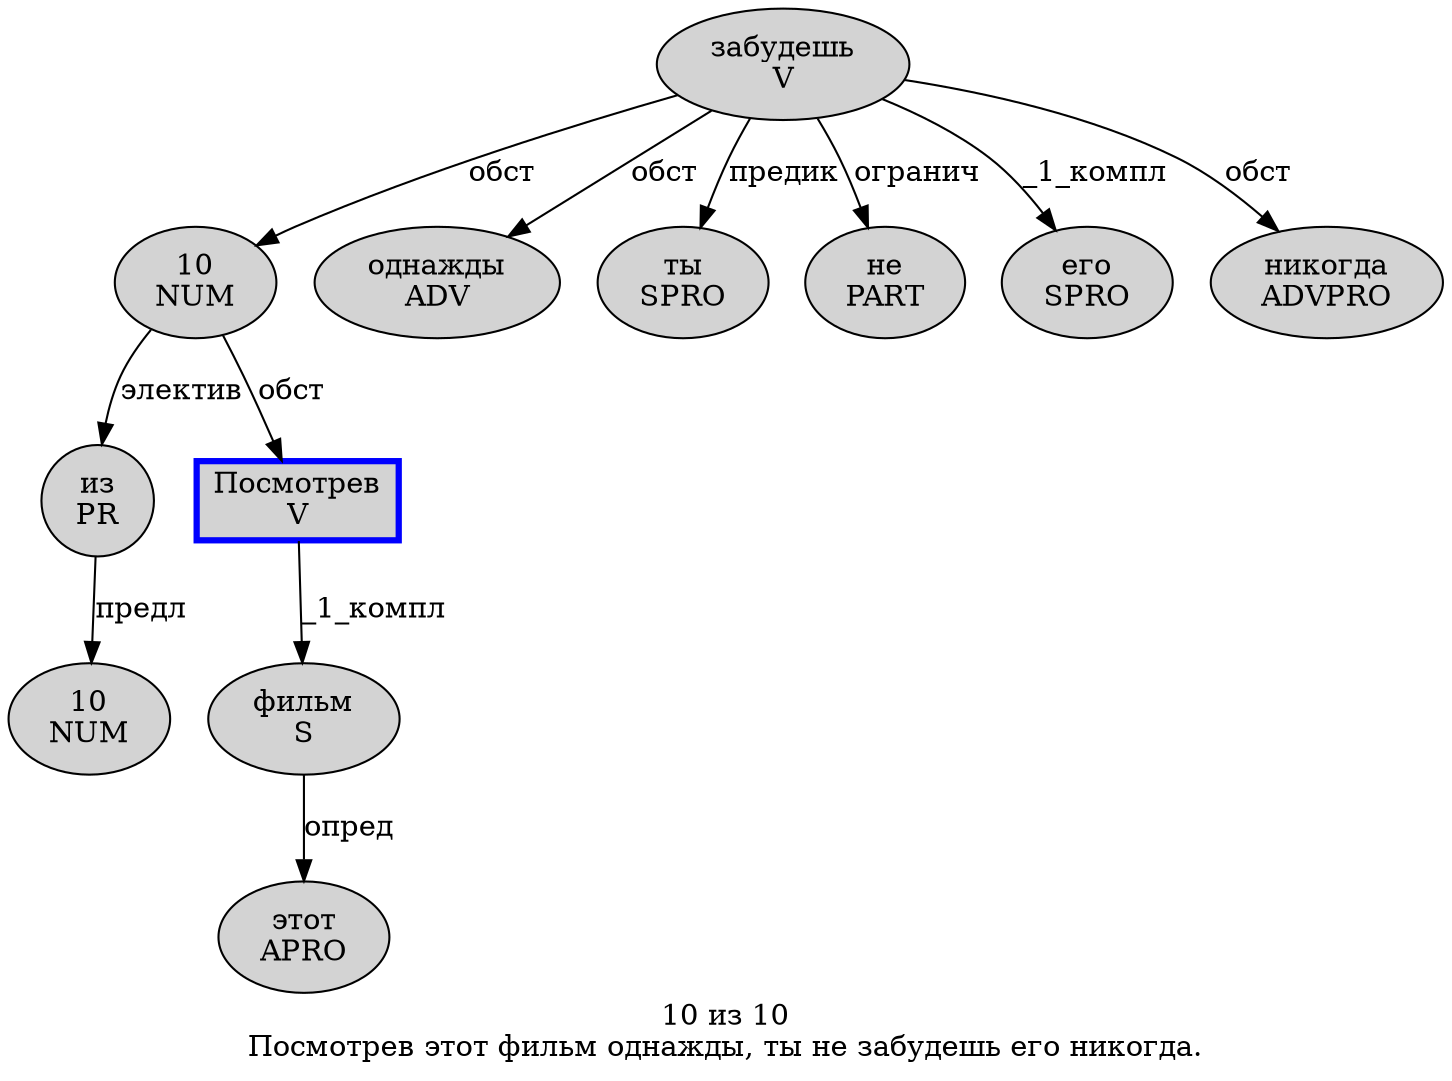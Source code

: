 digraph SENTENCE_1658 {
	graph [label="10 из 10
Посмотрев этот фильм однажды, ты не забудешь его никогда."]
	node [style=filled]
		0 [label="10
NUM" color="" fillcolor=lightgray penwidth=1 shape=ellipse]
		1 [label="из
PR" color="" fillcolor=lightgray penwidth=1 shape=ellipse]
		2 [label="10
NUM" color="" fillcolor=lightgray penwidth=1 shape=ellipse]
		3 [label="Посмотрев
V" color=blue fillcolor=lightgray penwidth=3 shape=box]
		4 [label="этот
APRO" color="" fillcolor=lightgray penwidth=1 shape=ellipse]
		5 [label="фильм
S" color="" fillcolor=lightgray penwidth=1 shape=ellipse]
		6 [label="однажды
ADV" color="" fillcolor=lightgray penwidth=1 shape=ellipse]
		8 [label="ты
SPRO" color="" fillcolor=lightgray penwidth=1 shape=ellipse]
		9 [label="не
PART" color="" fillcolor=lightgray penwidth=1 shape=ellipse]
		10 [label="забудешь
V" color="" fillcolor=lightgray penwidth=1 shape=ellipse]
		11 [label="его
SPRO" color="" fillcolor=lightgray penwidth=1 shape=ellipse]
		12 [label="никогда
ADVPRO" color="" fillcolor=lightgray penwidth=1 shape=ellipse]
			5 -> 4 [label="опред"]
			3 -> 5 [label="_1_компл"]
			10 -> 0 [label="обст"]
			10 -> 6 [label="обст"]
			10 -> 8 [label="предик"]
			10 -> 9 [label="огранич"]
			10 -> 11 [label="_1_компл"]
			10 -> 12 [label="обст"]
			0 -> 1 [label="электив"]
			0 -> 3 [label="обст"]
			1 -> 2 [label="предл"]
}